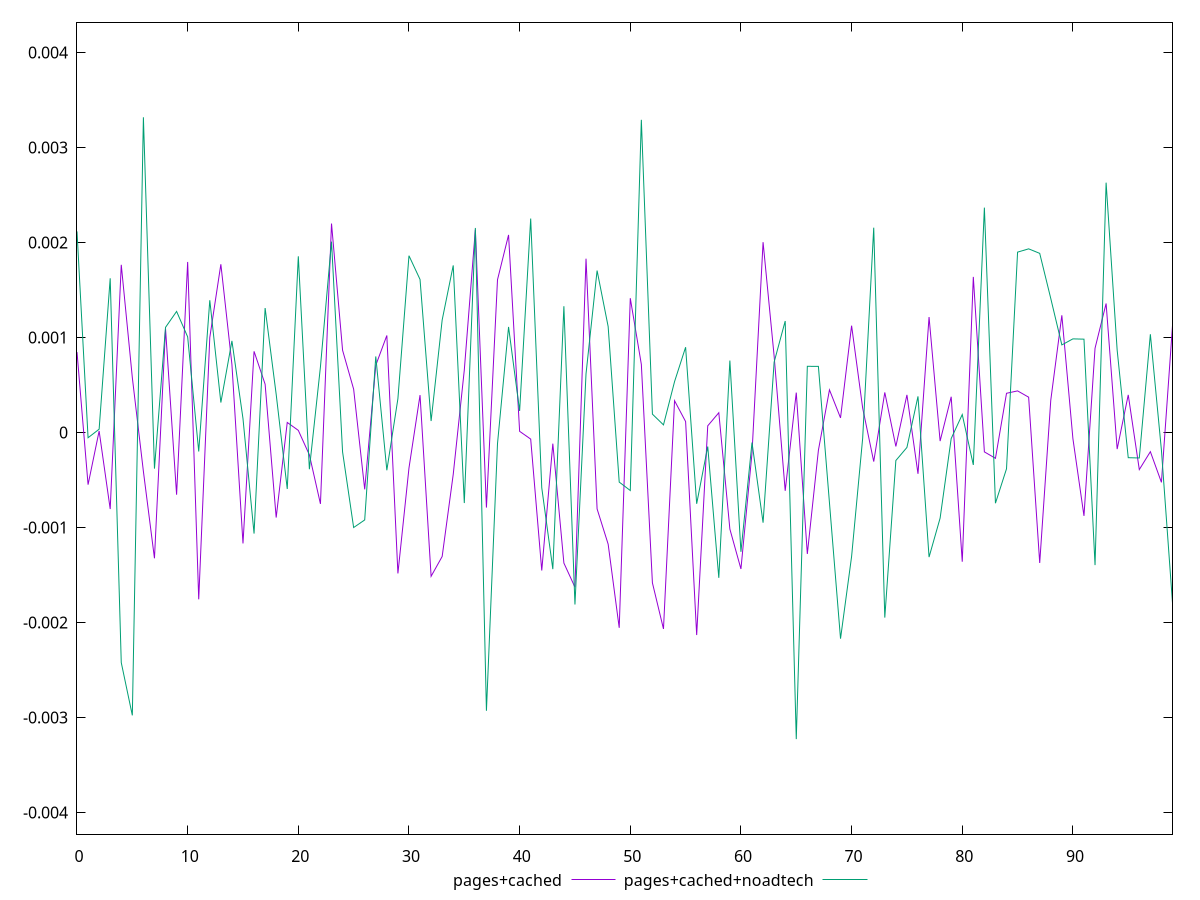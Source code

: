 reset

$pagesCached <<EOF
0 0.0008467840432521621
1 -0.0005488848649000898
2 0.000016057203808435456
3 -0.0008053516530285065
4 0.001765528268528962
5 0.000577785785482013
6 -0.00040914840404016663
7 -0.001324022018581585
8 0.0010927816426125501
9 -0.0006543479799974438
10 0.0017956185728656162
11 -0.00175615018012887
12 0.0010001347506273588
13 0.0017712549292715665
14 0.000716110915384357
15 -0.0011676115331785244
16 0.0008545796028215276
17 0.0005084216855147165
18 -0.0008950765669847112
19 0.00010606746976359385
20 0.000022477471101362868
21 -0.0002350383300049846
22 -0.0007512639077288426
23 0.00219991416214869
24 0.0008661143888636072
25 0.00045629310236490695
26 -0.0005981720357539289
27 0.0007074299556029881
28 0.001021672527634298
29 -0.001483470537871614
30 -0.00037389680401961556
31 0.00039396390180399476
32 -0.0015136214230528778
33 -0.0013048968345120368
34 -0.00044032963030539066
35 0.000657549015692037
36 0.002135723521222652
37 -0.000790332393940092
38 0.001608146852962736
39 0.002080219908921192
40 0.000012588755787829985
41 -0.00006931738924533578
42 -0.0014526616520405184
43 -0.00011697864019881761
44 -0.00137421202483094
45 -0.0016280443402480642
46 0.001829951304661138
47 -0.0008039683968763872
48 -0.0011751727865387715
49 -0.002055781664133333
50 0.0014141632051581036
51 0.0007171608128266485
52 -0.001582419095938468
53 -0.002067398303728232
54 0.00033469468320507527
55 0.00011537351218591134
56 -0.0021318674907981664
57 0.00007053624091741834
58 0.00020838247327743825
59 -0.0010163723431129519
60 -0.0014361716053177642
61 -0.0002160576184465827
62 0.002003649809955832
63 0.0008037359527748667
64 -0.0006136517221582958
65 0.0004200961167021937
66 -0.0012779836458345338
67 -0.00018740074392866718
68 0.0004491214920537742
69 0.00015414076303562358
70 0.0011248877257736484
71 0.0002579485782926544
72 -0.0003057363770345854
73 0.00042189566652208355
74 -0.0001465540011768766
75 0.00039632286259744606
76 -0.00043479732856839813
77 0.0012158453931778413
78 -0.00009014249639531704
79 0.0003765725946550781
80 -0.0013602067519692725
81 0.0016381950015502808
82 -0.0002037447968990273
83 -0.0002715547422368671
84 0.0004130928843104713
85 0.0004382152145739422
86 0.00037199443452389734
87 -0.0013730293102082846
88 0.0003401965782576506
89 0.0012340655070477984
90 -0.00006441557077107213
91 -0.0008776032661029559
92 0.0008871488049765009
93 0.0013582227254608026
94 -0.00017441767146015463
95 0.00039637754737579465
96 -0.00039007922944302707
97 -0.0002015907920954253
98 -0.0005246084614268118
99 0.0011236982051365727
EOF

$pagesCachedNoadtech <<EOF
0 0.0021167758926737956
1 -0.00005487162563185859
2 0.00003523173128352989
3 0.001623777734532591
4 -0.0024219413506415296
5 -0.0029774657199373804
6 0.003318380308963828
7 -0.000380195408770683
8 0.001107087254117708
9 0.0012747055416706867
10 0.0010068708895716839
11 -0.0001995814073569944
12 0.0013927172884196312
13 0.0003154536610813548
14 0.0009644555764918729
15 0.00014656591858729667
16 -0.001063968005684113
17 0.0013104349107452315
18 0.0004017943783029923
19 -0.000594426540347815
20 0.0018547702781482867
21 -0.000386184007722756
22 0.0006925629194897234
23 0.0020093065047050553
24 -0.00020424557636441033
25 -0.0009999851191864035
26 -0.0009201081928235006
27 0.0008008792263142164
28 -0.0003973579231836144
29 0.00035665711305506246
30 0.001861229066920114
31 0.0016113795006159506
32 0.00012083974132860466
33 0.0011839852903685162
34 0.0017592341909603057
35 -0.0007421561925870151
36 0.0021532578906728853
37 -0.002929263286162486
38 -0.00011744563003818234
39 0.001111526978001489
40 0.0002272606664137868
41 0.0022524076842266568
42 -0.0005813165334058482
43 -0.0014381348031144553
44 0.001329476800211265
45 -0.0018105604061843283
46 0.0006177769370360478
47 0.0017048934656373402
48 0.0011156799772731793
49 -0.0005219608027635045
50 -0.0006106050876336892
51 0.0032919435096237103
52 0.00019361237544488348
53 0.0000804306229937209
54 0.0005357525256136796
55 0.000898038387840751
56 -0.0007500804648712306
57 -0.00014744398179429043
58 -0.0015296485119108197
59 0.0007572182353581643
60 -0.0012556787626712867
61 -0.00010535923431390925
62 -0.0009491853914908212
63 0.0007412675333385017
64 0.001173646542630349
65 -0.00322768740515231
66 0.0006969008812200475
67 0.0006964847338445047
68 -0.0007403874241871164
69 -0.0021703683573325765
70 -0.0013056372458779334
71 -0.00006120104198047743
72 0.002156360366902957
73 -0.0019484086984015467
74 -0.0002947915251520444
75 -0.0001570886638943508
76 0.0003805005686301198
77 -0.0013114071081665982
78 -0.0009009719999085854
79 -0.00006356491205897926
80 0.000189374598750019
81 -0.000341177827259001
82 0.002367688238436205
83 -0.000744207238582934
84 -0.0003818241648356123
85 0.001898922257247445
86 0.0019335294206356123
87 0.0018859439729479394
88 0.0014107348971644112
89 0.0009224352662352722
90 0.0009858646310141497
91 0.0009827902421558254
92 -0.0013958689873636943
93 0.0026302842344320286
94 0.0008665979566054077
95 -0.00026492521297108754
96 -0.0002680914003958928
97 0.001034694131280866
98 -0.00018700142104831392
99 -0.0017939866588757183
EOF

set key outside below
set xrange [0:99]
set yrange [-0.00422768740515231:0.004318380308963829]
set trange [-0.00422768740515231:0.004318380308963829]
set terminal svg size 640, 520 enhanced background rgb 'white'
set output "report_00015_2021-02-09T16-11-33.973Z/meta/pScore-difference/comparison/line/1_vs_2.svg"

plot $pagesCached title "pages+cached" with line, \
     $pagesCachedNoadtech title "pages+cached+noadtech" with line

reset
